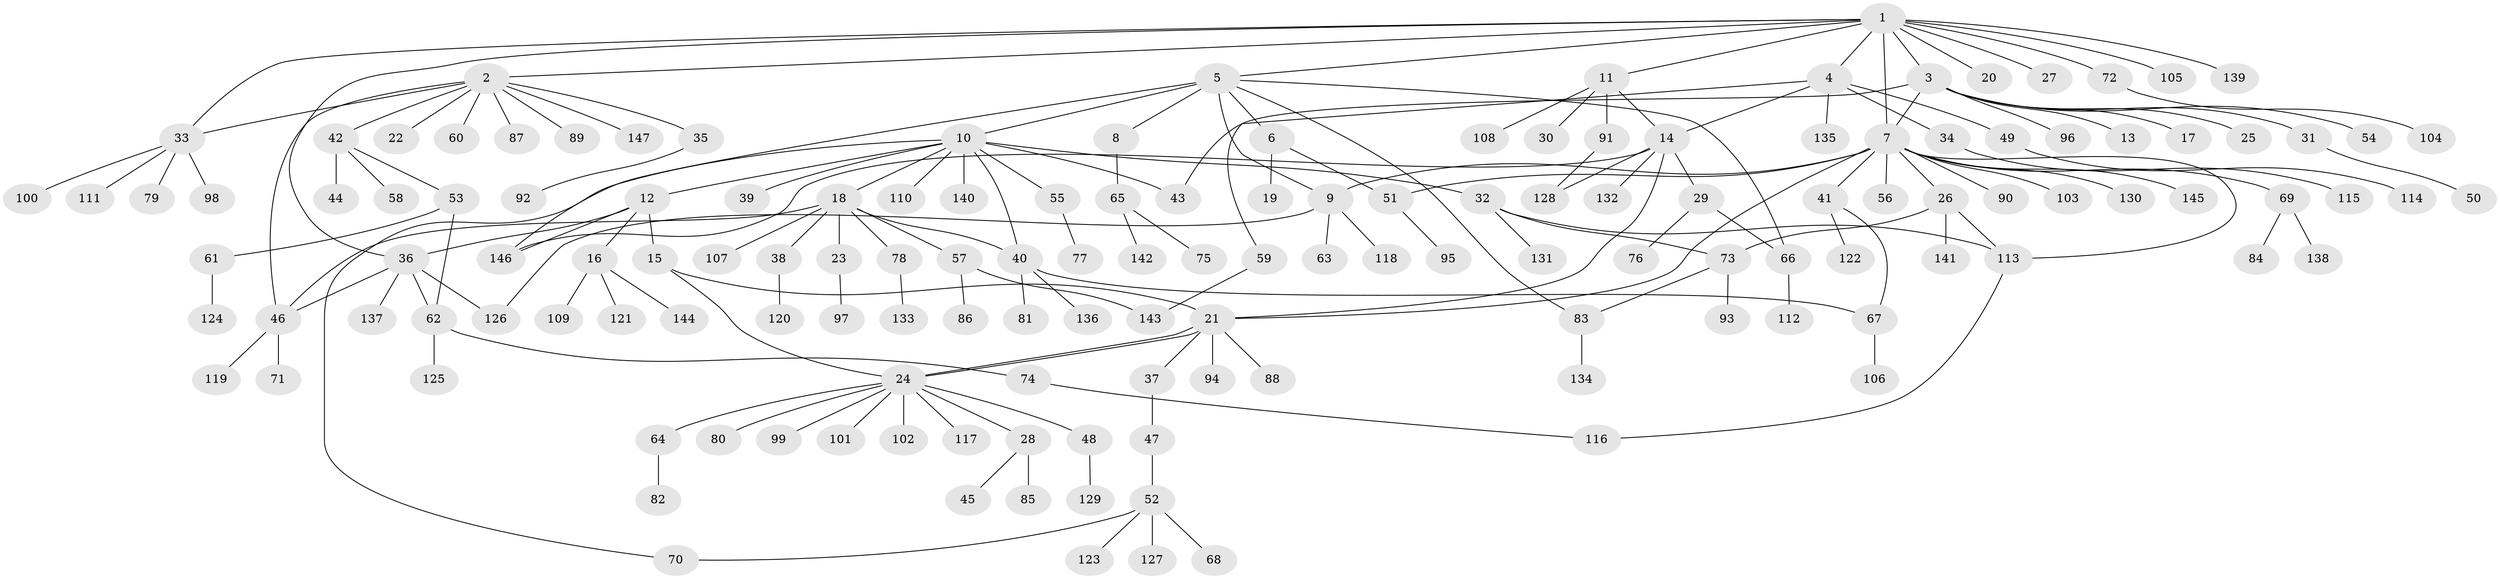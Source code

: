 // coarse degree distribution, {19: 0.009174311926605505, 9: 0.01834862385321101, 8: 0.009174311926605505, 6: 0.027522935779816515, 4: 0.05504587155963303, 13: 0.009174311926605505, 3: 0.09174311926605505, 10: 0.01834862385321101, 1: 0.6238532110091743, 7: 0.009174311926605505, 11: 0.009174311926605505, 2: 0.10091743119266056, 5: 0.01834862385321101}
// Generated by graph-tools (version 1.1) at 2025/23/03/03/25 07:23:48]
// undirected, 147 vertices, 174 edges
graph export_dot {
graph [start="1"]
  node [color=gray90,style=filled];
  1;
  2;
  3;
  4;
  5;
  6;
  7;
  8;
  9;
  10;
  11;
  12;
  13;
  14;
  15;
  16;
  17;
  18;
  19;
  20;
  21;
  22;
  23;
  24;
  25;
  26;
  27;
  28;
  29;
  30;
  31;
  32;
  33;
  34;
  35;
  36;
  37;
  38;
  39;
  40;
  41;
  42;
  43;
  44;
  45;
  46;
  47;
  48;
  49;
  50;
  51;
  52;
  53;
  54;
  55;
  56;
  57;
  58;
  59;
  60;
  61;
  62;
  63;
  64;
  65;
  66;
  67;
  68;
  69;
  70;
  71;
  72;
  73;
  74;
  75;
  76;
  77;
  78;
  79;
  80;
  81;
  82;
  83;
  84;
  85;
  86;
  87;
  88;
  89;
  90;
  91;
  92;
  93;
  94;
  95;
  96;
  97;
  98;
  99;
  100;
  101;
  102;
  103;
  104;
  105;
  106;
  107;
  108;
  109;
  110;
  111;
  112;
  113;
  114;
  115;
  116;
  117;
  118;
  119;
  120;
  121;
  122;
  123;
  124;
  125;
  126;
  127;
  128;
  129;
  130;
  131;
  132;
  133;
  134;
  135;
  136;
  137;
  138;
  139;
  140;
  141;
  142;
  143;
  144;
  145;
  146;
  147;
  1 -- 2;
  1 -- 3;
  1 -- 4;
  1 -- 5;
  1 -- 7;
  1 -- 11;
  1 -- 20;
  1 -- 27;
  1 -- 33;
  1 -- 36;
  1 -- 72;
  1 -- 105;
  1 -- 139;
  2 -- 22;
  2 -- 33;
  2 -- 35;
  2 -- 42;
  2 -- 46;
  2 -- 60;
  2 -- 87;
  2 -- 89;
  2 -- 147;
  3 -- 7;
  3 -- 13;
  3 -- 17;
  3 -- 25;
  3 -- 31;
  3 -- 43;
  3 -- 54;
  3 -- 96;
  4 -- 14;
  4 -- 34;
  4 -- 49;
  4 -- 59;
  4 -- 135;
  5 -- 6;
  5 -- 8;
  5 -- 9;
  5 -- 10;
  5 -- 66;
  5 -- 83;
  5 -- 146;
  6 -- 19;
  6 -- 51;
  7 -- 9;
  7 -- 21;
  7 -- 26;
  7 -- 41;
  7 -- 51;
  7 -- 56;
  7 -- 69;
  7 -- 90;
  7 -- 103;
  7 -- 113;
  7 -- 130;
  7 -- 145;
  8 -- 65;
  9 -- 63;
  9 -- 118;
  9 -- 126;
  10 -- 12;
  10 -- 18;
  10 -- 32;
  10 -- 39;
  10 -- 40;
  10 -- 43;
  10 -- 55;
  10 -- 70;
  10 -- 110;
  10 -- 140;
  11 -- 14;
  11 -- 30;
  11 -- 91;
  11 -- 108;
  12 -- 15;
  12 -- 16;
  12 -- 36;
  12 -- 146;
  14 -- 21;
  14 -- 29;
  14 -- 128;
  14 -- 132;
  14 -- 146;
  15 -- 21;
  15 -- 24;
  16 -- 109;
  16 -- 121;
  16 -- 144;
  18 -- 23;
  18 -- 38;
  18 -- 40;
  18 -- 46;
  18 -- 57;
  18 -- 78;
  18 -- 107;
  21 -- 24;
  21 -- 24;
  21 -- 37;
  21 -- 88;
  21 -- 94;
  23 -- 97;
  24 -- 28;
  24 -- 48;
  24 -- 64;
  24 -- 80;
  24 -- 99;
  24 -- 101;
  24 -- 102;
  24 -- 117;
  26 -- 73;
  26 -- 113;
  26 -- 141;
  28 -- 45;
  28 -- 85;
  29 -- 66;
  29 -- 76;
  31 -- 50;
  32 -- 73;
  32 -- 113;
  32 -- 131;
  33 -- 79;
  33 -- 98;
  33 -- 100;
  33 -- 111;
  34 -- 115;
  35 -- 92;
  36 -- 46;
  36 -- 62;
  36 -- 126;
  36 -- 137;
  37 -- 47;
  38 -- 120;
  40 -- 67;
  40 -- 81;
  40 -- 136;
  41 -- 67;
  41 -- 122;
  42 -- 44;
  42 -- 53;
  42 -- 58;
  46 -- 71;
  46 -- 119;
  47 -- 52;
  48 -- 129;
  49 -- 114;
  51 -- 95;
  52 -- 68;
  52 -- 70;
  52 -- 123;
  52 -- 127;
  53 -- 61;
  53 -- 62;
  55 -- 77;
  57 -- 86;
  57 -- 143;
  59 -- 143;
  61 -- 124;
  62 -- 74;
  62 -- 125;
  64 -- 82;
  65 -- 75;
  65 -- 142;
  66 -- 112;
  67 -- 106;
  69 -- 84;
  69 -- 138;
  72 -- 104;
  73 -- 83;
  73 -- 93;
  74 -- 116;
  78 -- 133;
  83 -- 134;
  91 -- 128;
  113 -- 116;
}
